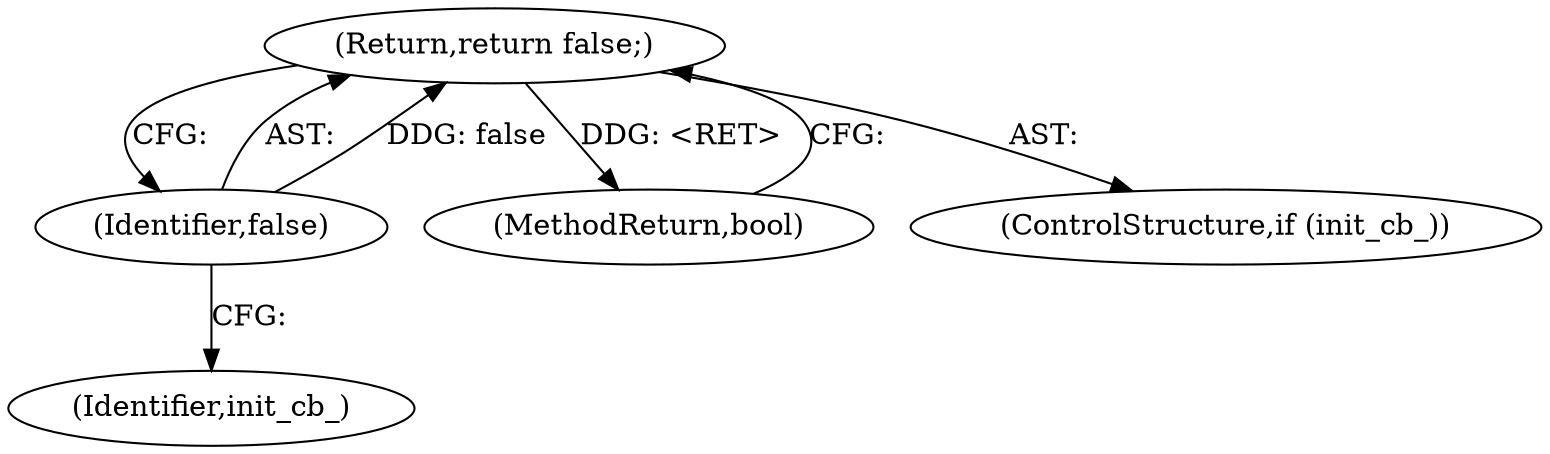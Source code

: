 digraph "1_Chrome_a9cbaa7a40e2b2723cfc2f266c42f4980038a949_3@del" {
"1000110" [label="(Return,return false;)"];
"1000111" [label="(Identifier,false)"];
"1000111" [label="(Identifier,false)"];
"1000118" [label="(MethodReturn,bool)"];
"1000108" [label="(ControlStructure,if (init_cb_))"];
"1000109" [label="(Identifier,init_cb_)"];
"1000110" [label="(Return,return false;)"];
"1000110" -> "1000108"  [label="AST: "];
"1000110" -> "1000111"  [label="CFG: "];
"1000111" -> "1000110"  [label="AST: "];
"1000118" -> "1000110"  [label="CFG: "];
"1000110" -> "1000118"  [label="DDG: <RET>"];
"1000111" -> "1000110"  [label="DDG: false"];
"1000111" -> "1000109"  [label="CFG: "];
}
